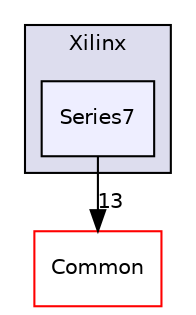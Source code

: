 digraph "src/Devices/Xilinx/Series7" {
  compound=true
  node [ fontsize="10", fontname="Helvetica"];
  edge [ labelfontsize="10", labelfontname="Helvetica"];
  subgraph clusterdir_3b80f9b66070ce327ebd8ab923ef7ff0 {
    graph [ bgcolor="#ddddee", pencolor="black", label="Xilinx" fontname="Helvetica", fontsize="10", URL="dir_3b80f9b66070ce327ebd8ab923ef7ff0.html"]
  dir_cea438afae86829b080cb4fb380c02c8 [shape=box, label="Series7", style="filled", fillcolor="#eeeeff", pencolor="black", URL="dir_cea438afae86829b080cb4fb380c02c8.html"];
  }
  dir_ba210d1fa67db7bee1bb22e0a3c11d9f [shape=box label="Common" fillcolor="white" style="filled" color="red" URL="dir_ba210d1fa67db7bee1bb22e0a3c11d9f.html"];
  dir_cea438afae86829b080cb4fb380c02c8->dir_ba210d1fa67db7bee1bb22e0a3c11d9f [headlabel="13", labeldistance=1.5 headhref="dir_000006_000001.html"];
}
